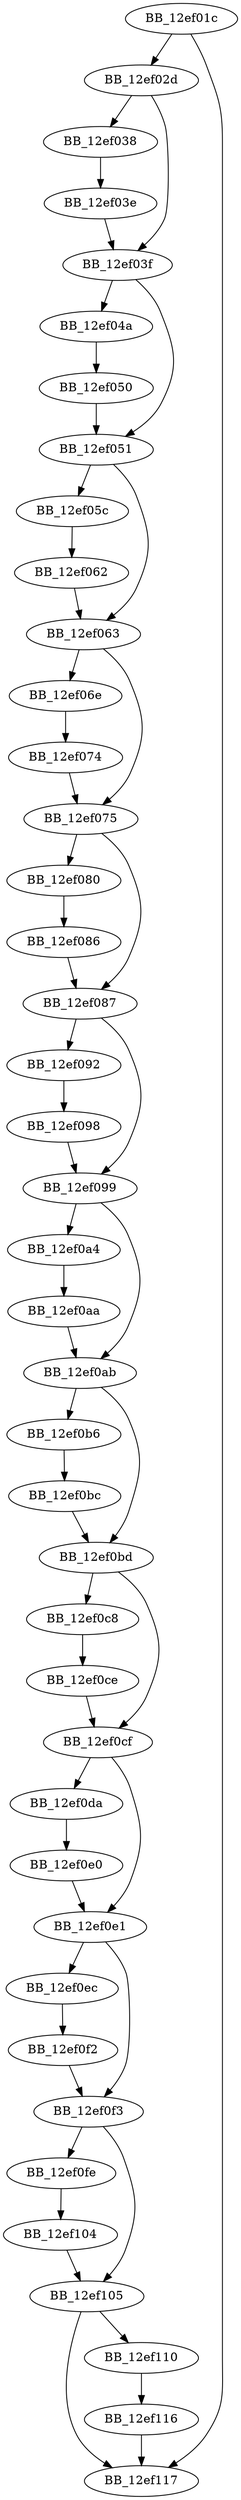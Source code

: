 DiGraph ___free_lconv_mon{
BB_12ef01c->BB_12ef02d
BB_12ef01c->BB_12ef117
BB_12ef02d->BB_12ef038
BB_12ef02d->BB_12ef03f
BB_12ef038->BB_12ef03e
BB_12ef03e->BB_12ef03f
BB_12ef03f->BB_12ef04a
BB_12ef03f->BB_12ef051
BB_12ef04a->BB_12ef050
BB_12ef050->BB_12ef051
BB_12ef051->BB_12ef05c
BB_12ef051->BB_12ef063
BB_12ef05c->BB_12ef062
BB_12ef062->BB_12ef063
BB_12ef063->BB_12ef06e
BB_12ef063->BB_12ef075
BB_12ef06e->BB_12ef074
BB_12ef074->BB_12ef075
BB_12ef075->BB_12ef080
BB_12ef075->BB_12ef087
BB_12ef080->BB_12ef086
BB_12ef086->BB_12ef087
BB_12ef087->BB_12ef092
BB_12ef087->BB_12ef099
BB_12ef092->BB_12ef098
BB_12ef098->BB_12ef099
BB_12ef099->BB_12ef0a4
BB_12ef099->BB_12ef0ab
BB_12ef0a4->BB_12ef0aa
BB_12ef0aa->BB_12ef0ab
BB_12ef0ab->BB_12ef0b6
BB_12ef0ab->BB_12ef0bd
BB_12ef0b6->BB_12ef0bc
BB_12ef0bc->BB_12ef0bd
BB_12ef0bd->BB_12ef0c8
BB_12ef0bd->BB_12ef0cf
BB_12ef0c8->BB_12ef0ce
BB_12ef0ce->BB_12ef0cf
BB_12ef0cf->BB_12ef0da
BB_12ef0cf->BB_12ef0e1
BB_12ef0da->BB_12ef0e0
BB_12ef0e0->BB_12ef0e1
BB_12ef0e1->BB_12ef0ec
BB_12ef0e1->BB_12ef0f3
BB_12ef0ec->BB_12ef0f2
BB_12ef0f2->BB_12ef0f3
BB_12ef0f3->BB_12ef0fe
BB_12ef0f3->BB_12ef105
BB_12ef0fe->BB_12ef104
BB_12ef104->BB_12ef105
BB_12ef105->BB_12ef110
BB_12ef105->BB_12ef117
BB_12ef110->BB_12ef116
BB_12ef116->BB_12ef117
}

